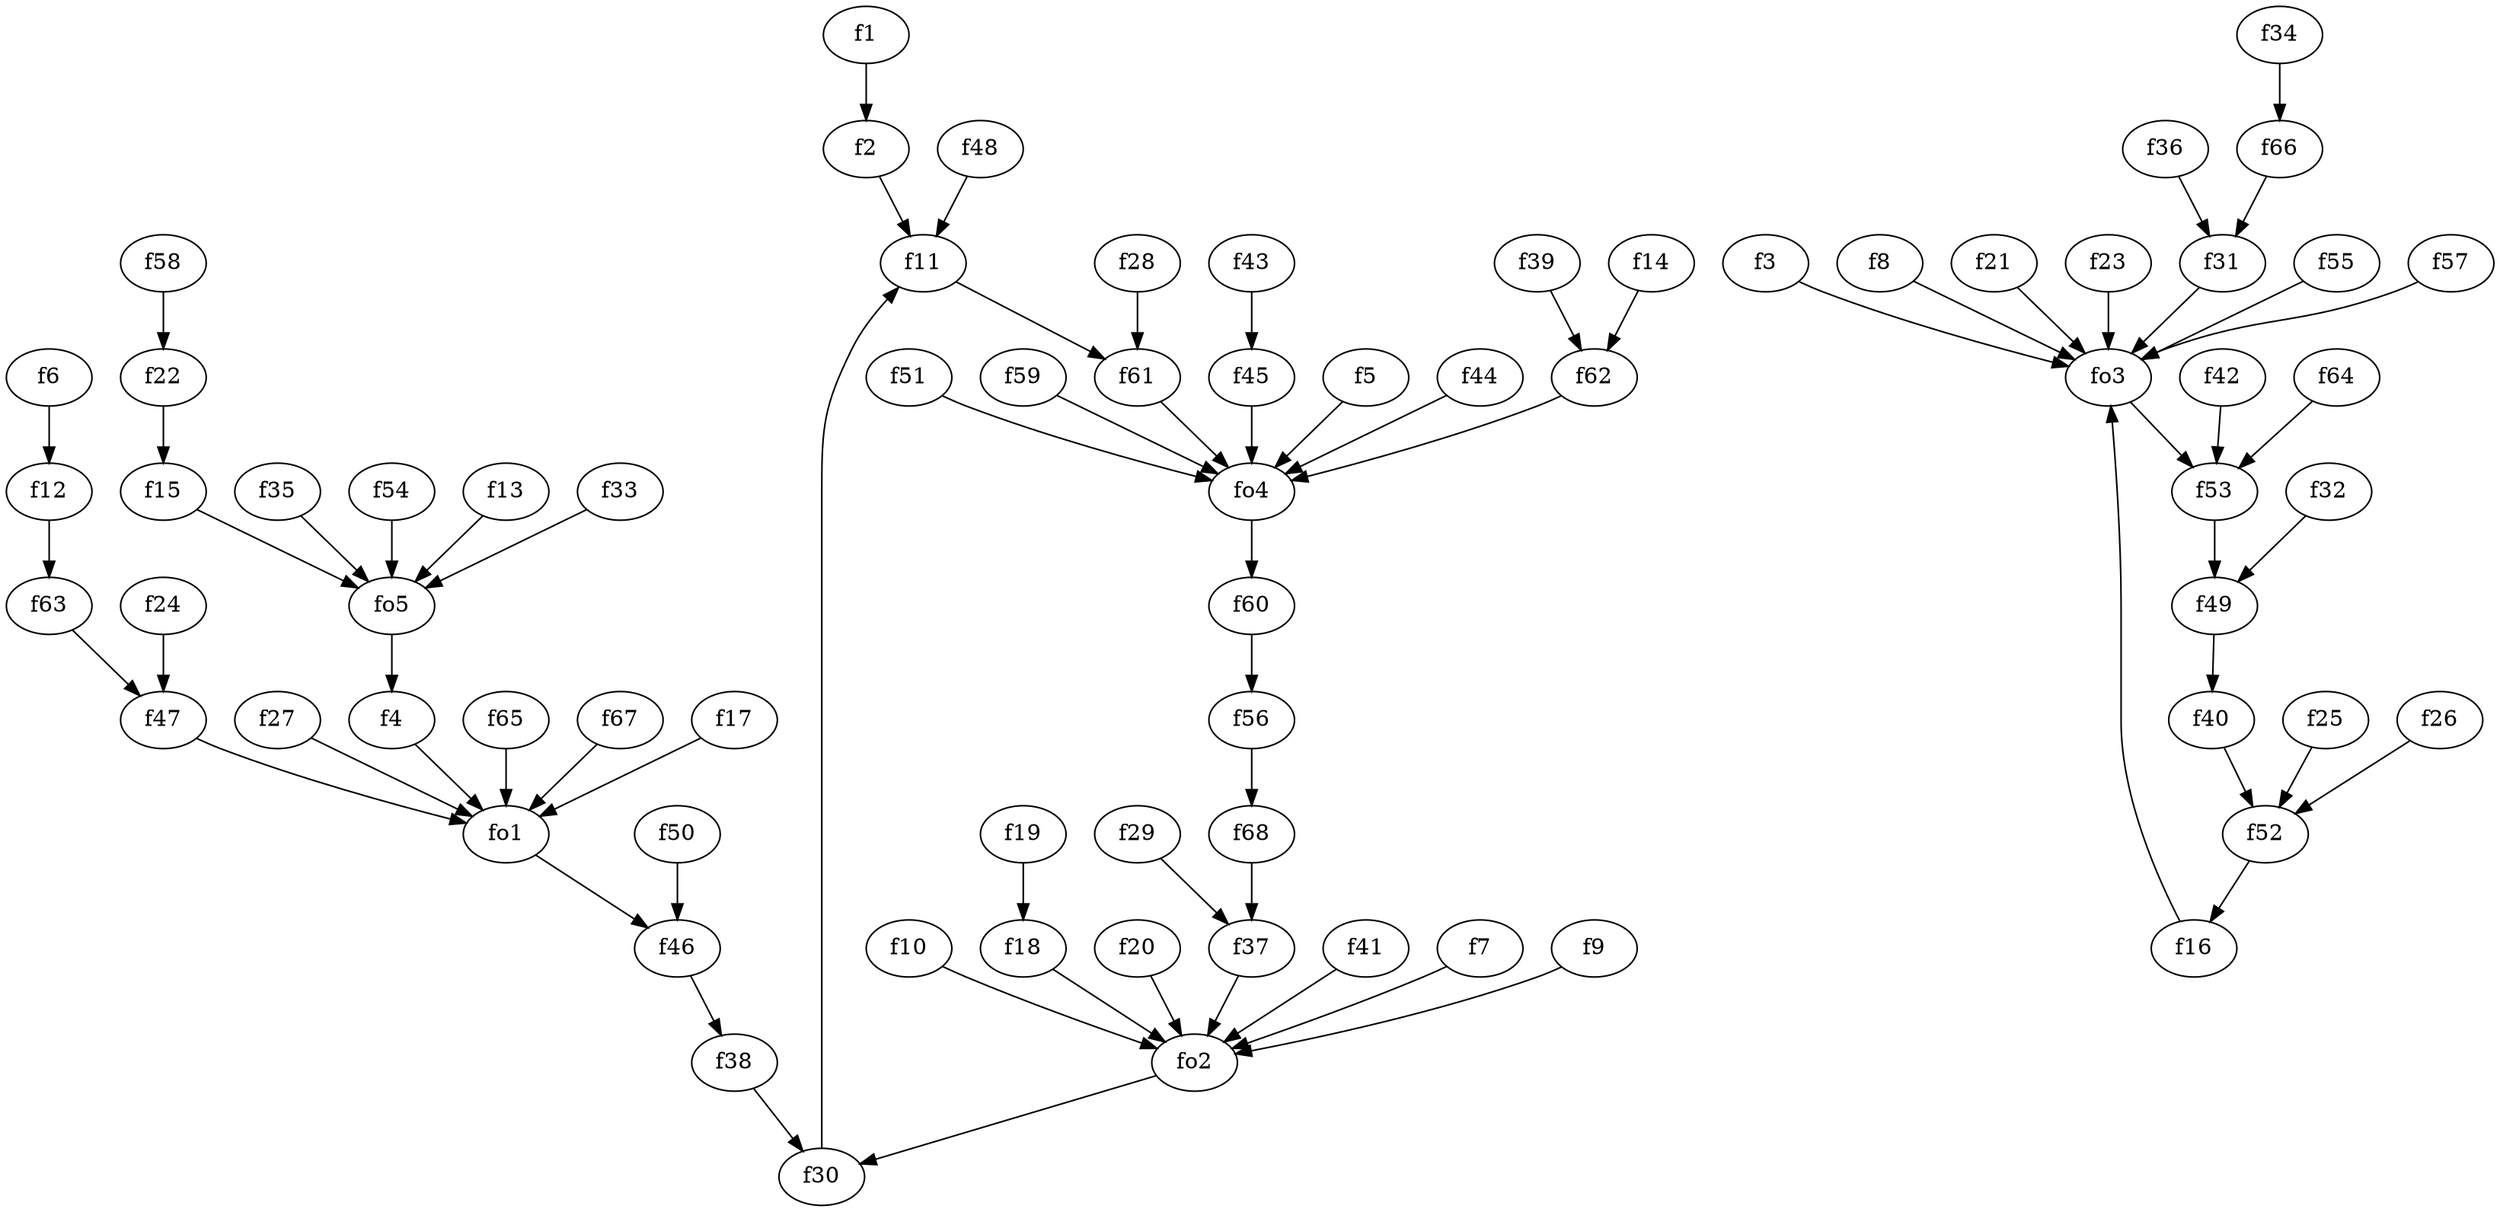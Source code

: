strict digraph  {
f1;
f2;
f3;
f4;
f5;
f6;
f7;
f8;
f9;
f10;
f11;
f12;
f13;
f14;
f15;
f16;
f17;
f18;
f19;
f20;
f21;
f22;
f23;
f24;
f25;
f26;
f27;
f28;
f29;
f30;
f31;
f32;
f33;
f34;
f35;
f36;
f37;
f38;
f39;
f40;
f41;
f42;
f43;
f44;
f45;
f46;
f47;
f48;
f49;
f50;
f51;
f52;
f53;
f54;
f55;
f56;
f57;
f58;
f59;
f60;
f61;
f62;
f63;
f64;
f65;
f66;
f67;
f68;
fo1;
fo2;
fo3;
fo4;
fo5;
f1 -> f2  [weight=2];
f2 -> f11  [weight=2];
f3 -> fo3  [weight=2];
f4 -> fo1  [weight=2];
f5 -> fo4  [weight=2];
f6 -> f12  [weight=2];
f7 -> fo2  [weight=2];
f8 -> fo3  [weight=2];
f9 -> fo2  [weight=2];
f10 -> fo2  [weight=2];
f11 -> f61  [weight=2];
f12 -> f63  [weight=2];
f13 -> fo5  [weight=2];
f14 -> f62  [weight=2];
f15 -> fo5  [weight=2];
f16 -> fo3  [weight=2];
f17 -> fo1  [weight=2];
f18 -> fo2  [weight=2];
f19 -> f18  [weight=2];
f20 -> fo2  [weight=2];
f21 -> fo3  [weight=2];
f22 -> f15  [weight=2];
f23 -> fo3  [weight=2];
f24 -> f47  [weight=2];
f25 -> f52  [weight=2];
f26 -> f52  [weight=2];
f27 -> fo1  [weight=2];
f28 -> f61  [weight=2];
f29 -> f37  [weight=2];
f30 -> f11  [weight=2];
f31 -> fo3  [weight=2];
f32 -> f49  [weight=2];
f33 -> fo5  [weight=2];
f34 -> f66  [weight=2];
f35 -> fo5  [weight=2];
f36 -> f31  [weight=2];
f37 -> fo2  [weight=2];
f38 -> f30  [weight=2];
f39 -> f62  [weight=2];
f40 -> f52  [weight=2];
f41 -> fo2  [weight=2];
f42 -> f53  [weight=2];
f43 -> f45  [weight=2];
f44 -> fo4  [weight=2];
f45 -> fo4  [weight=2];
f46 -> f38  [weight=2];
f47 -> fo1  [weight=2];
f48 -> f11  [weight=2];
f49 -> f40  [weight=2];
f50 -> f46  [weight=2];
f51 -> fo4  [weight=2];
f52 -> f16  [weight=2];
f53 -> f49  [weight=2];
f54 -> fo5  [weight=2];
f55 -> fo3  [weight=2];
f56 -> f68  [weight=2];
f57 -> fo3  [weight=2];
f58 -> f22  [weight=2];
f59 -> fo4  [weight=2];
f60 -> f56  [weight=2];
f61 -> fo4  [weight=2];
f62 -> fo4  [weight=2];
f63 -> f47  [weight=2];
f64 -> f53  [weight=2];
f65 -> fo1  [weight=2];
f66 -> f31  [weight=2];
f67 -> fo1  [weight=2];
f68 -> f37  [weight=2];
fo1 -> f46  [weight=2];
fo2 -> f30  [weight=2];
fo3 -> f53  [weight=2];
fo4 -> f60  [weight=2];
fo5 -> f4  [weight=2];
}

